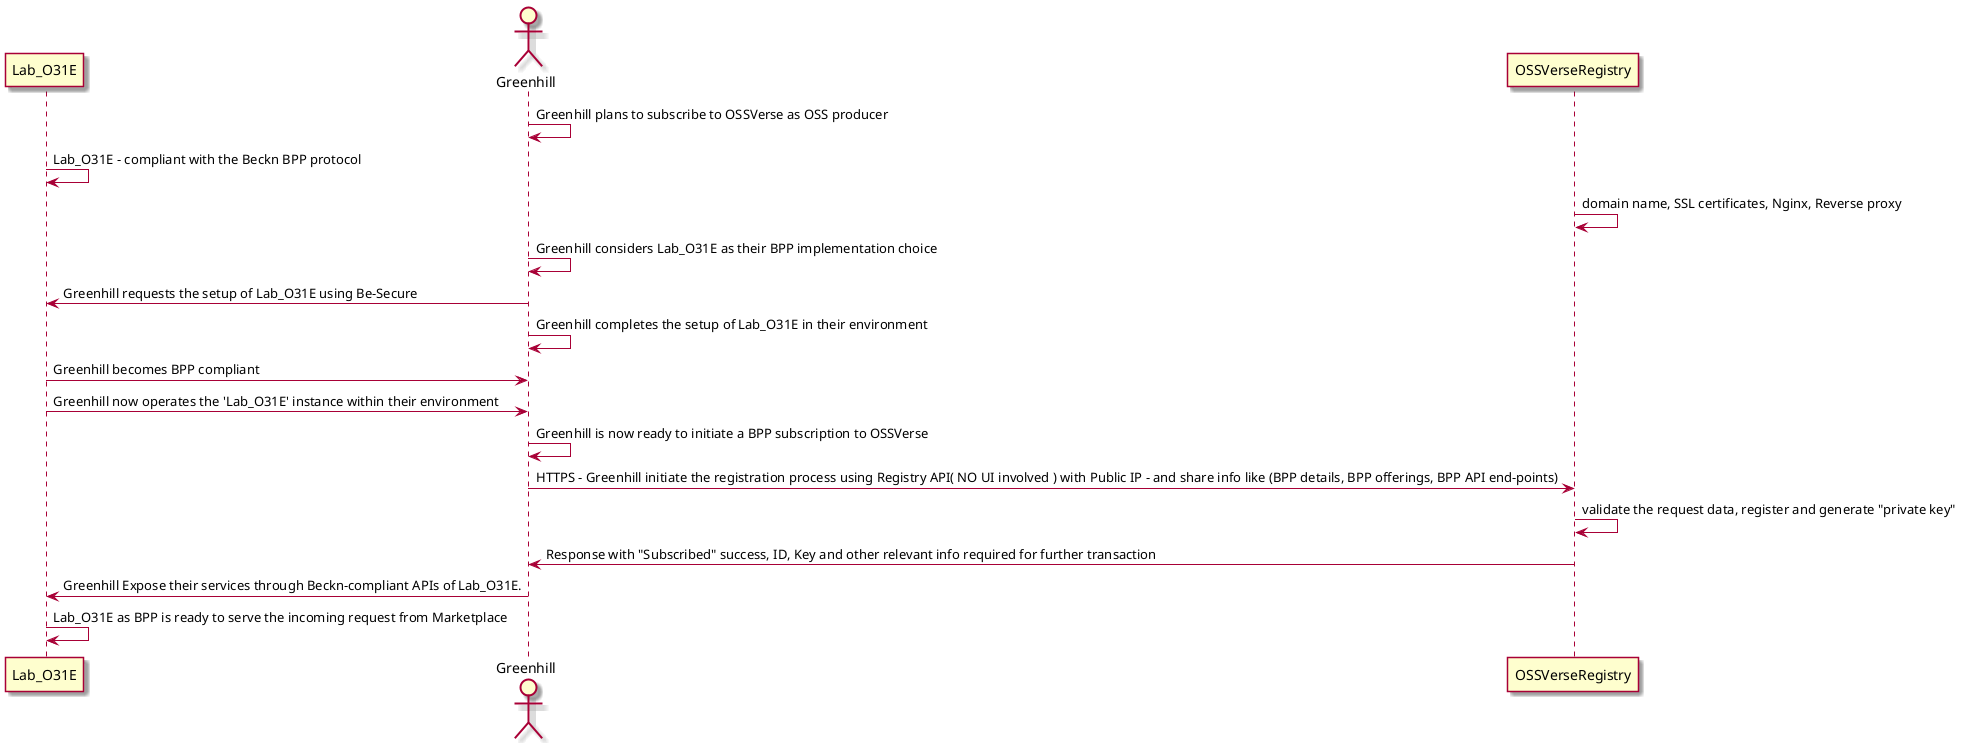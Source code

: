 @startuml

skin rose
actor Greenhill as Greenhill
Greenhill -> Greenhill: Greenhill plans to subscribe to OSSVerse as OSS producer


Lab_O31E -> Lab_O31E: Lab_O31E - compliant with the Beckn BPP protocol
actor Greenhill as Greenhill
OSSVerseRegistry -> OSSVerseRegistry: domain name, SSL certificates, Nginx, Reverse proxy 


Greenhill -> Greenhill: Greenhill considers Lab_O31E as their BPP implementation choice
Greenhill -> Lab_O31E: Greenhill requests the setup of Lab_O31E using Be-Secure
Greenhill -> Greenhill: Greenhill completes the setup of Lab_O31E in their environment
Lab_O31E -> Greenhill: Greenhill becomes BPP compliant
Lab_O31E -> Greenhill: Greenhill now operates the 'Lab_O31E' instance within their environment
Greenhill -> Greenhill: Greenhill is now ready to initiate a BPP subscription to OSSVerse
Greenhill -> OSSVerseRegistry: HTTPS - Greenhill initiate the registration process using Registry API( NO UI involved ) with Public IP - and share info like (BPP details, BPP offerings, BPP API end-points)

OSSVerseRegistry -> OSSVerseRegistry: validate the request data, register and generate "private key"
OSSVerseRegistry -> Greenhill: Response with "Subscribed" success, ID, Key and other relevant info required for further transaction

Greenhill -> Lab_O31E: Greenhill Expose their services through Beckn-compliant APIs of Lab_O31E.
Lab_O31E -> Lab_O31E: Lab_O31E as BPP is ready to serve the incoming request from Marketplace

@enduml